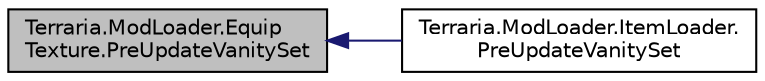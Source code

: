 digraph "Terraria.ModLoader.EquipTexture.PreUpdateVanitySet"
{
  edge [fontname="Helvetica",fontsize="10",labelfontname="Helvetica",labelfontsize="10"];
  node [fontname="Helvetica",fontsize="10",shape=record];
  rankdir="LR";
  Node33 [label="Terraria.ModLoader.Equip\lTexture.PreUpdateVanitySet",height=0.2,width=0.4,color="black", fillcolor="grey75", style="filled", fontcolor="black"];
  Node33 -> Node34 [dir="back",color="midnightblue",fontsize="10",style="solid",fontname="Helvetica"];
  Node34 [label="Terraria.ModLoader.ItemLoader.\lPreUpdateVanitySet",height=0.2,width=0.4,color="black", fillcolor="white", style="filled",URL="$class_terraria_1_1_mod_loader_1_1_item_loader.html#a040ee98f9ddb5a1c555b0a08e7ea31de",tooltip="If the player&#39;s head texture&#39;s IsVanitySet returns true, calls the equipment texture&#39;s PreUpdateVanit..."];
}
